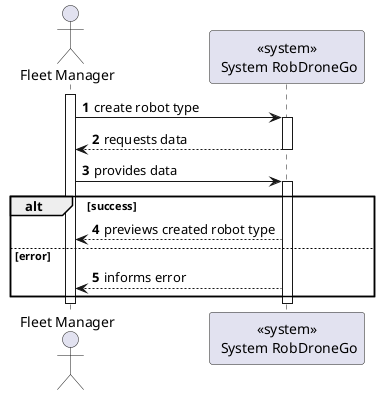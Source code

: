 @startuml
autonumber

actor "Fleet Manager" as usr

participant "<<system>>\n System RobDroneGo" as sys

activate usr
    usr -> sys : create robot type
    activate sys
        sys --> usr : requests data
    deactivate sys

    usr -> sys : provides data
    activate sys
    alt success
        sys --> usr : previews created robot type
    else error
        sys --> usr : informs error
    end
    deactivate sys
deactivate usr

@enduml
